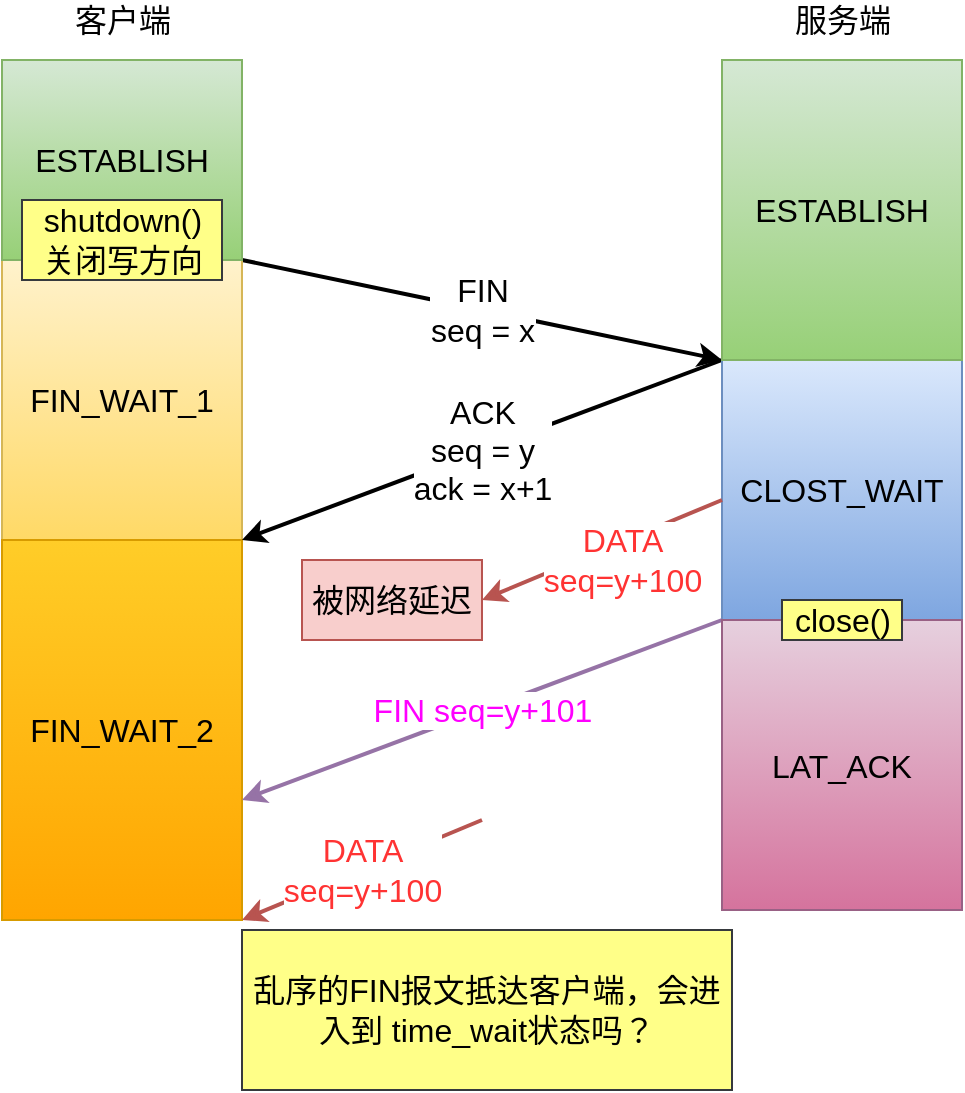 <mxfile version="15.0.6" type="github">
  <diagram id="kuBvzf7smpvbt-nlZvy0" name="第 1 页">
    <mxGraphModel dx="946" dy="501" grid="1" gridSize="10" guides="1" tooltips="1" connect="1" arrows="1" fold="1" page="1" pageScale="1" pageWidth="827" pageHeight="1169" math="0" shadow="0">
      <root>
        <mxCell id="0" />
        <mxCell id="1" parent="0" />
        <mxCell id="j6YAe-L5sP2kWDklJVDa-37" value="乱序的FIN报文抵达客户端，会进入到 time_wait状态吗？" style="rounded=0;whiteSpace=wrap;html=1;fontSize=16;fillColor=#ffff88;strokeColor=#36393d;" parent="1" vertex="1">
          <mxGeometry x="235" y="1050" width="245" height="80" as="geometry" />
        </mxCell>
        <mxCell id="KdsgCJTuGPpPFH7NJNyG-24" value="FIN &lt;br&gt;seq = x" style="rounded=0;orthogonalLoop=1;jettySize=auto;html=1;entryX=0;entryY=0;entryDx=0;entryDy=0;fontSize=16;exitX=1;exitY=0;exitDx=0;exitDy=0;strokeWidth=2;" edge="1" parent="1" source="KdsgCJTuGPpPFH7NJNyG-25" target="KdsgCJTuGPpPFH7NJNyG-32">
          <mxGeometry relative="1" as="geometry" />
        </mxCell>
        <mxCell id="KdsgCJTuGPpPFH7NJNyG-25" value="FIN_WAIT_1" style="rounded=0;whiteSpace=wrap;html=1;fontSize=16;gradientColor=#ffd966;fillColor=#fff2cc;strokeColor=#d6b656;" vertex="1" parent="1">
          <mxGeometry x="115" y="715" width="120" height="140" as="geometry" />
        </mxCell>
        <mxCell id="KdsgCJTuGPpPFH7NJNyG-26" value="FIN_WAIT_2" style="rounded=0;whiteSpace=wrap;html=1;fontSize=16;gradientColor=#ffa500;fillColor=#ffcd28;strokeColor=#d79b00;" vertex="1" parent="1">
          <mxGeometry x="115" y="855" width="120" height="190" as="geometry" />
        </mxCell>
        <mxCell id="KdsgCJTuGPpPFH7NJNyG-30" value="ACK &lt;br&gt;seq = y&lt;br&gt;ack = x+1" style="edgeStyle=none;rounded=0;orthogonalLoop=1;jettySize=auto;html=1;entryX=1;entryY=0;entryDx=0;entryDy=0;fontSize=16;exitX=0;exitY=0;exitDx=0;exitDy=0;strokeWidth=2;" edge="1" parent="1" source="KdsgCJTuGPpPFH7NJNyG-32" target="KdsgCJTuGPpPFH7NJNyG-26">
          <mxGeometry relative="1" as="geometry" />
        </mxCell>
        <mxCell id="KdsgCJTuGPpPFH7NJNyG-31" value="" style="edgeStyle=none;rounded=0;orthogonalLoop=1;jettySize=auto;html=1;fontSize=16;" edge="1" parent="1" target="KdsgCJTuGPpPFH7NJNyG-34">
          <mxGeometry relative="1" as="geometry">
            <mxPoint x="535" y="895" as="sourcePoint" />
          </mxGeometry>
        </mxCell>
        <mxCell id="KdsgCJTuGPpPFH7NJNyG-32" value="CLOST_WAIT" style="rounded=0;whiteSpace=wrap;html=1;fontSize=16;gradientColor=#7ea6e0;fillColor=#dae8fc;strokeColor=#6c8ebf;" vertex="1" parent="1">
          <mxGeometry x="475" y="765" width="120" height="130" as="geometry" />
        </mxCell>
        <mxCell id="KdsgCJTuGPpPFH7NJNyG-33" value="&lt;font color=&quot;#ff00ff&quot;&gt;FIN seq=y+101&lt;br&gt;&lt;/font&gt;" style="edgeStyle=none;rounded=0;orthogonalLoop=1;jettySize=auto;html=1;fontSize=16;exitX=0;exitY=0;exitDx=0;exitDy=0;strokeWidth=2;fillColor=#e1d5e7;strokeColor=#9673a6;" edge="1" parent="1" source="KdsgCJTuGPpPFH7NJNyG-34">
          <mxGeometry relative="1" as="geometry">
            <mxPoint x="235" y="985" as="targetPoint" />
          </mxGeometry>
        </mxCell>
        <mxCell id="KdsgCJTuGPpPFH7NJNyG-34" value="LAT_ACK" style="rounded=0;whiteSpace=wrap;html=1;fontSize=16;gradientColor=#d5739d;fillColor=#e6d0de;strokeColor=#996185;" vertex="1" parent="1">
          <mxGeometry x="475" y="895" width="120" height="145" as="geometry" />
        </mxCell>
        <mxCell id="KdsgCJTuGPpPFH7NJNyG-37" value="close()" style="text;html=1;align=center;verticalAlign=middle;resizable=0;points=[];autosize=1;strokeColor=#36393d;fillColor=#ffff88;fontSize=16;" vertex="1" parent="1">
          <mxGeometry x="505" y="885" width="60" height="20" as="geometry" />
        </mxCell>
        <mxCell id="KdsgCJTuGPpPFH7NJNyG-38" value="&lt;font color=&quot;#ff3333&quot;&gt;DATA&lt;br&gt;seq=y+100&lt;br&gt;&lt;/font&gt;" style="edgeStyle=none;rounded=0;orthogonalLoop=1;jettySize=auto;html=1;fontSize=16;strokeWidth=2;fillColor=#f8cecc;strokeColor=#b85450;" edge="1" parent="1">
          <mxGeometry x="-0.112" y="8" relative="1" as="geometry">
            <mxPoint x="475" y="835" as="sourcePoint" />
            <mxPoint x="355" y="885" as="targetPoint" />
            <mxPoint as="offset" />
          </mxGeometry>
        </mxCell>
        <mxCell id="KdsgCJTuGPpPFH7NJNyG-39" value="客户端" style="text;html=1;align=center;verticalAlign=middle;resizable=0;points=[];autosize=1;strokeColor=none;fillColor=none;fontSize=16;" vertex="1" parent="1">
          <mxGeometry x="135" y="625" width="60" height="20" as="geometry" />
        </mxCell>
        <mxCell id="KdsgCJTuGPpPFH7NJNyG-40" value="ESTABLISH" style="rounded=0;whiteSpace=wrap;html=1;fontSize=16;gradientColor=#97d077;fillColor=#d5e8d4;strokeColor=#82b366;" vertex="1" parent="1">
          <mxGeometry x="475" y="615" width="120" height="150" as="geometry" />
        </mxCell>
        <mxCell id="KdsgCJTuGPpPFH7NJNyG-41" value="ESTABLISH" style="rounded=0;whiteSpace=wrap;html=1;fontSize=16;gradientColor=#97d077;fillColor=#d5e8d4;strokeColor=#82b366;" vertex="1" parent="1">
          <mxGeometry x="115" y="615" width="120" height="100" as="geometry" />
        </mxCell>
        <mxCell id="KdsgCJTuGPpPFH7NJNyG-42" value="shutdown()&lt;br&gt;关闭写方向" style="text;html=1;align=center;verticalAlign=middle;resizable=0;points=[];autosize=1;strokeColor=#36393d;fillColor=#ffff88;fontSize=16;" vertex="1" parent="1">
          <mxGeometry x="125" y="685" width="100" height="40" as="geometry" />
        </mxCell>
        <mxCell id="KdsgCJTuGPpPFH7NJNyG-43" value="客户端" style="text;html=1;align=center;verticalAlign=middle;resizable=0;points=[];autosize=1;strokeColor=none;fillColor=none;fontSize=16;" vertex="1" parent="1">
          <mxGeometry x="145" y="585" width="60" height="20" as="geometry" />
        </mxCell>
        <mxCell id="KdsgCJTuGPpPFH7NJNyG-44" value="服务端" style="text;html=1;align=center;verticalAlign=middle;resizable=0;points=[];autosize=1;strokeColor=none;fillColor=none;fontSize=16;" vertex="1" parent="1">
          <mxGeometry x="505" y="585" width="60" height="20" as="geometry" />
        </mxCell>
        <mxCell id="KdsgCJTuGPpPFH7NJNyG-45" value="被网络延迟" style="rounded=0;whiteSpace=wrap;html=1;fontSize=16;fillColor=#f8cecc;strokeColor=#b85450;" vertex="1" parent="1">
          <mxGeometry x="265" y="865" width="90" height="40" as="geometry" />
        </mxCell>
        <mxCell id="KdsgCJTuGPpPFH7NJNyG-46" value="&lt;span style=&quot;color: rgb(255 , 51 , 51)&quot;&gt;DATA&lt;/span&gt;&lt;br style=&quot;color: rgb(255 , 51 , 51)&quot;&gt;&lt;span style=&quot;color: rgb(255 , 51 , 51)&quot;&gt;seq=y+100&lt;/span&gt;&lt;font color=&quot;#ff3333&quot;&gt;&lt;br&gt;&lt;/font&gt;" style="edgeStyle=none;rounded=0;orthogonalLoop=1;jettySize=auto;html=1;fontSize=16;strokeWidth=2;fillColor=#f8cecc;strokeColor=#b85450;" edge="1" parent="1">
          <mxGeometry relative="1" as="geometry">
            <mxPoint x="355" y="995" as="sourcePoint" />
            <mxPoint x="235" y="1045" as="targetPoint" />
          </mxGeometry>
        </mxCell>
      </root>
    </mxGraphModel>
  </diagram>
</mxfile>
